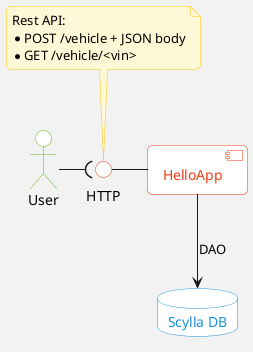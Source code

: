 @startuml Class diagram

actor User
interface HTTP

component HelloApp
database Scylla as "Scylla DB"

User -right-( HTTP
HTTP -right- HelloApp
HelloApp -down-> Scylla : DAO

note top of HTTP
	Rest API:
	* POST /vehicle + JSON body
	* GET /vehicle/<vin>
end note


' Appearance

!$userColor = "#71b32b"
!$appColor = "#ec3c13"
!$dbColor = "#1b91db"

Skinparam shadowing false

skinparam {
	BackgroundColor #f2f2f2
	RoundCorner 10
	ArrowColor #787878
}

skinparam component {
	BackgroundColor #ffffff
	FontSize 14

	FontColor $appColor
	BorderColor $appColor
}

skinparam database {
	BackgroundColor #ffffff
	FontSize 14

	FontColor $dbColor
	BorderColor $dbColor
}

skinparam actor {
	BorderColor $userColor
	BackgroundColor #ffffff
}

skinparam interface {
	BorderColor $appColor
	BackgroundColor #ffffff
}

skinparam note {
	BackgroundColor #fff8d6
	BorderColor #ffc707
}

@enduml
